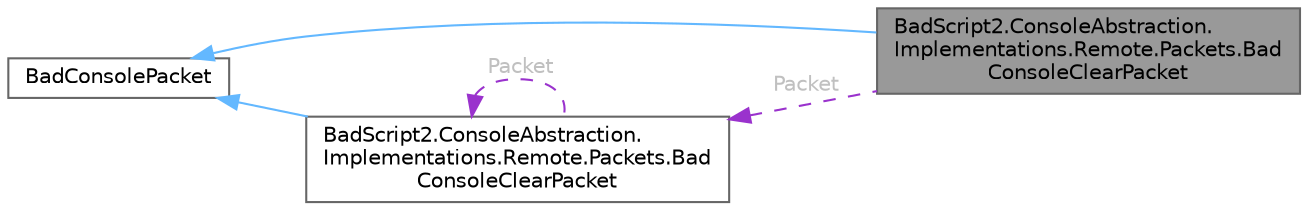 digraph "BadScript2.ConsoleAbstraction.Implementations.Remote.Packets.BadConsoleClearPacket"
{
 // LATEX_PDF_SIZE
  bgcolor="transparent";
  edge [fontname=Helvetica,fontsize=10,labelfontname=Helvetica,labelfontsize=10];
  node [fontname=Helvetica,fontsize=10,shape=box,height=0.2,width=0.4];
  rankdir="LR";
  Node1 [id="Node000001",label="BadScript2.ConsoleAbstraction.\lImplementations.Remote.Packets.Bad\lConsoleClearPacket",height=0.2,width=0.4,color="gray40", fillcolor="grey60", style="filled", fontcolor="black",tooltip=" "];
  Node2 -> Node1 [id="edge1_Node000001_Node000002",dir="back",color="steelblue1",style="solid",tooltip=" "];
  Node2 [id="Node000002",label="BadConsolePacket",height=0.2,width=0.4,color="gray40", fillcolor="white", style="filled",URL="$class_bad_script2_1_1_console_abstraction_1_1_implementations_1_1_remote_1_1_packets_1_1_bad_console_packet.html",tooltip=" "];
  Node3 -> Node1 [id="edge2_Node000001_Node000003",dir="back",color="darkorchid3",style="dashed",tooltip=" ",label=" Packet",fontcolor="grey" ];
  Node3 [id="Node000003",label="BadScript2.ConsoleAbstraction.\lImplementations.Remote.Packets.Bad\lConsoleClearPacket",height=0.2,width=0.4,color="gray40", fillcolor="white", style="filled",URL="$class_bad_script2_1_1_console_abstraction_1_1_implementations_1_1_remote_1_1_packets_1_1_bad_console_clear_packet.html",tooltip=" "];
  Node2 -> Node3 [id="edge3_Node000003_Node000002",dir="back",color="steelblue1",style="solid",tooltip=" "];
  Node3 -> Node3 [id="edge4_Node000003_Node000003",dir="back",color="darkorchid3",style="dashed",tooltip=" ",label=" Packet",fontcolor="grey" ];
}
